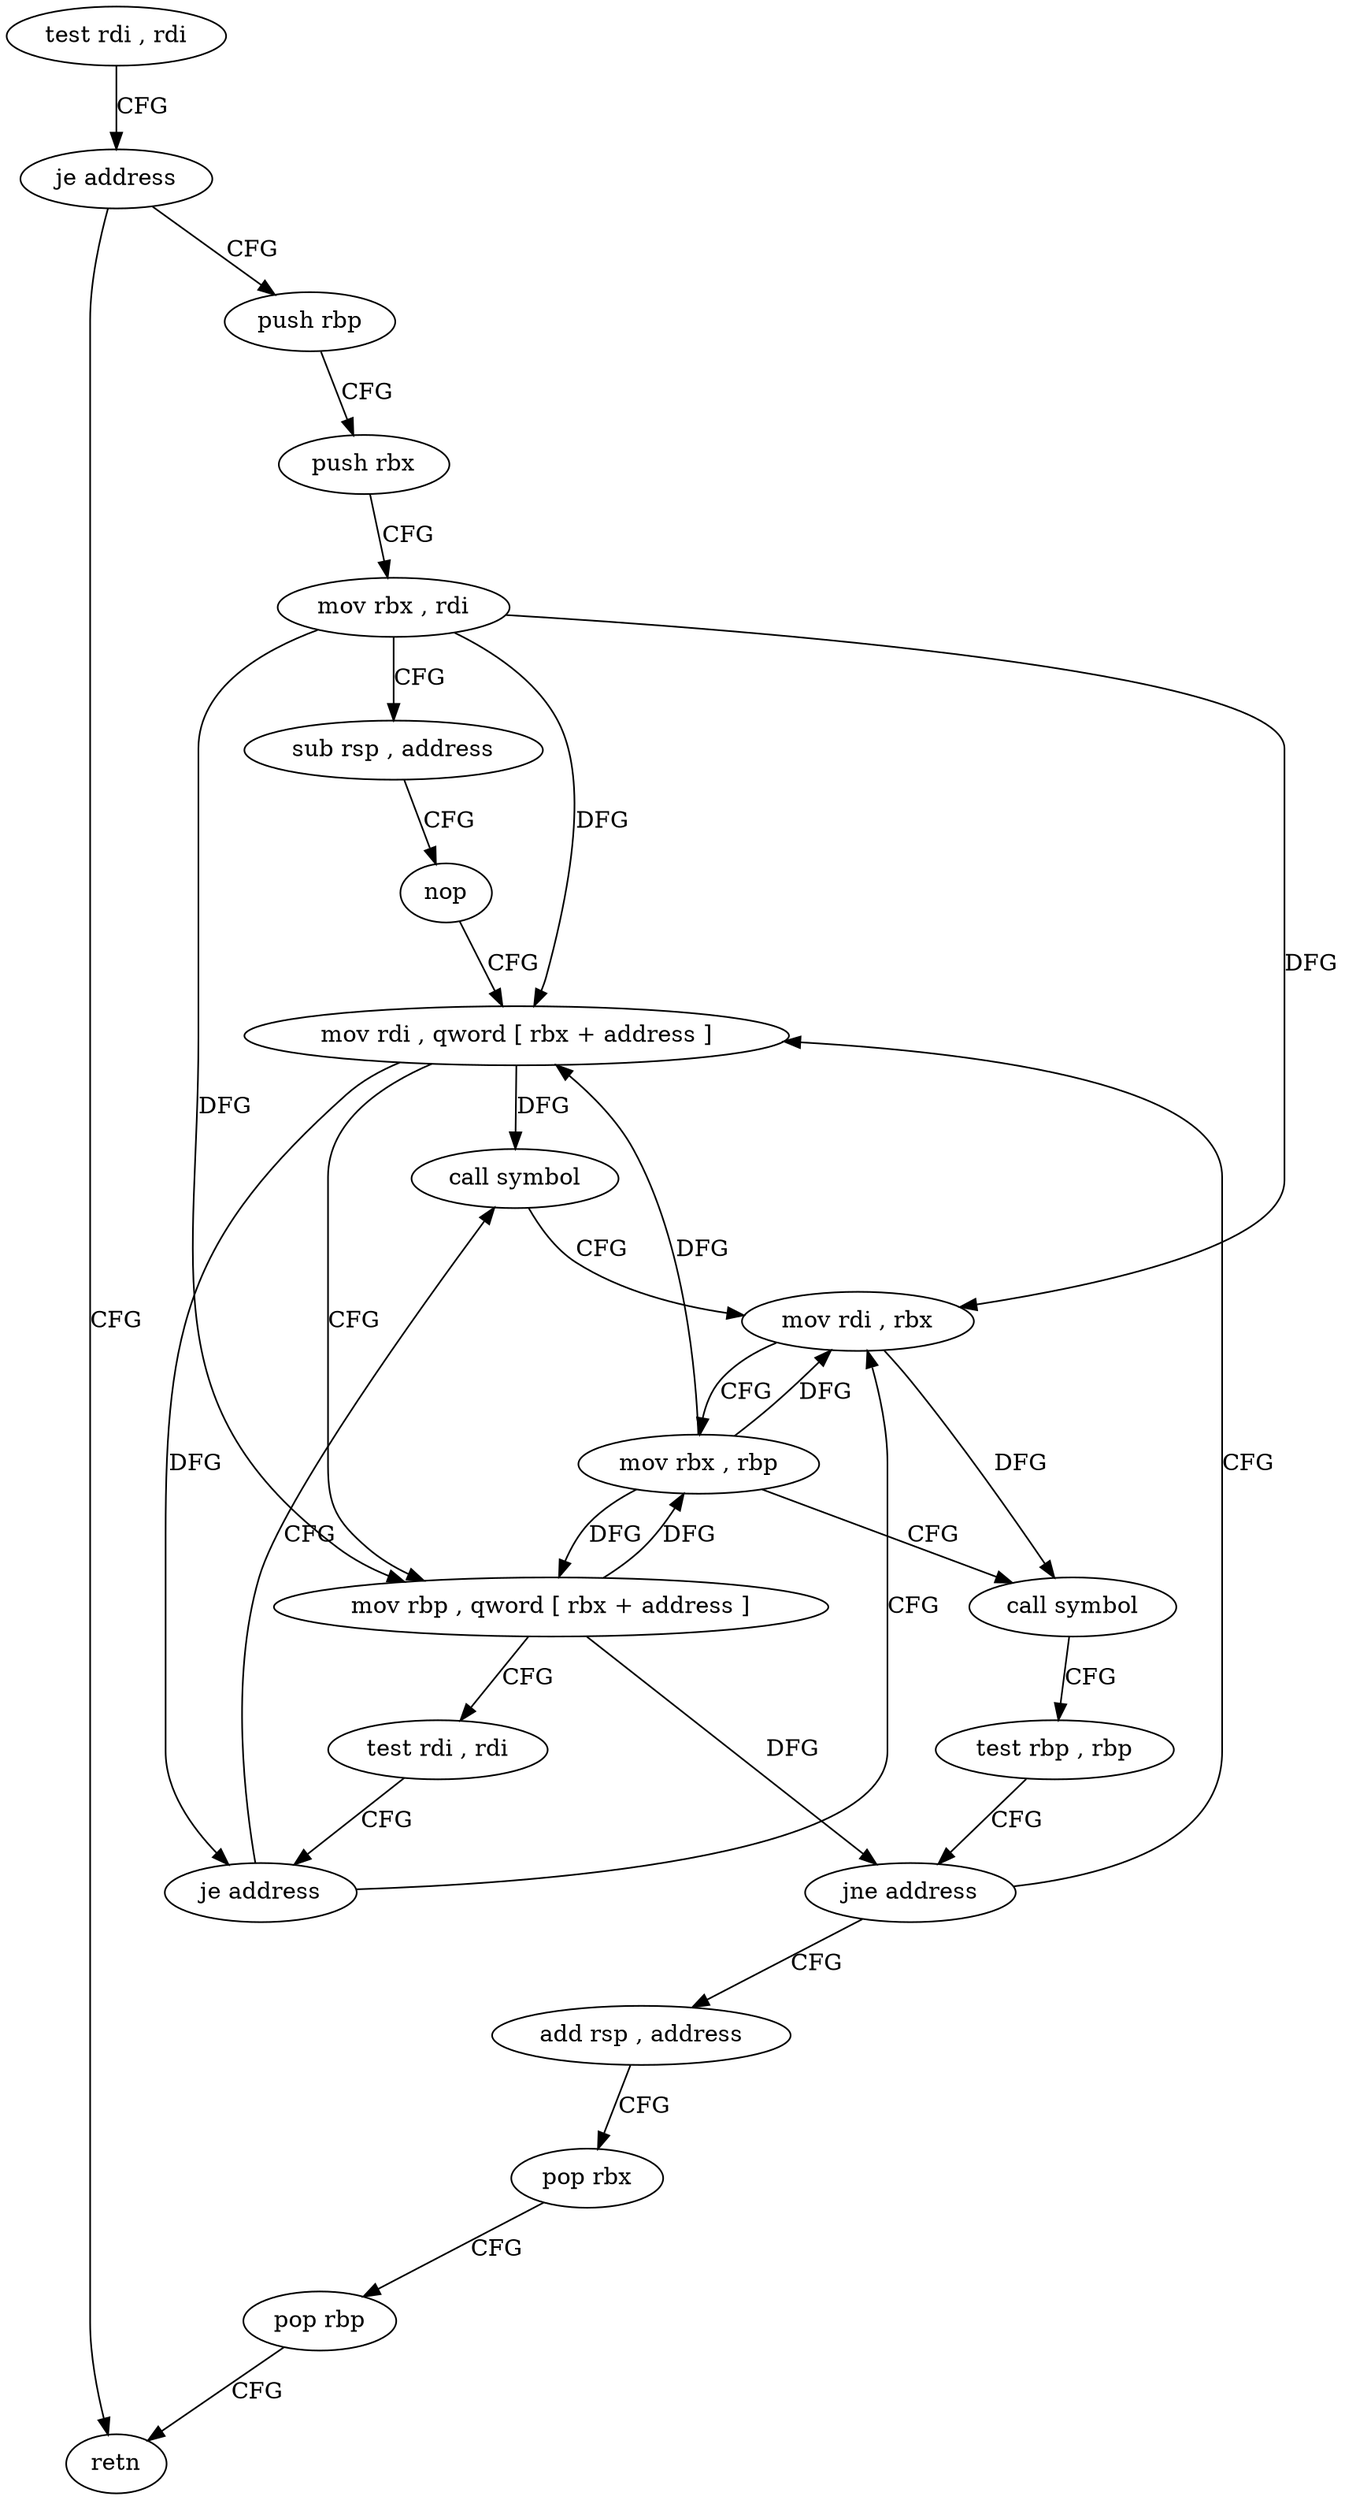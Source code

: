 digraph "func" {
"4271328" [label = "test rdi , rdi" ]
"4271331" [label = "je address" ]
"4271384" [label = "retn" ]
"4271333" [label = "push rbp" ]
"4271334" [label = "push rbx" ]
"4271335" [label = "mov rbx , rdi" ]
"4271338" [label = "sub rsp , address" ]
"4271342" [label = "nop" ]
"4271344" [label = "mov rdi , qword [ rbx + address ]" ]
"4271362" [label = "mov rdi , rbx" ]
"4271365" [label = "mov rbx , rbp" ]
"4271368" [label = "call symbol" ]
"4271373" [label = "test rbp , rbp" ]
"4271376" [label = "jne address" ]
"4271378" [label = "add rsp , address" ]
"4271357" [label = "call symbol" ]
"4271348" [label = "mov rbp , qword [ rbx + address ]" ]
"4271352" [label = "test rdi , rdi" ]
"4271355" [label = "je address" ]
"4271382" [label = "pop rbx" ]
"4271383" [label = "pop rbp" ]
"4271328" -> "4271331" [ label = "CFG" ]
"4271331" -> "4271384" [ label = "CFG" ]
"4271331" -> "4271333" [ label = "CFG" ]
"4271333" -> "4271334" [ label = "CFG" ]
"4271334" -> "4271335" [ label = "CFG" ]
"4271335" -> "4271338" [ label = "CFG" ]
"4271335" -> "4271344" [ label = "DFG" ]
"4271335" -> "4271348" [ label = "DFG" ]
"4271335" -> "4271362" [ label = "DFG" ]
"4271338" -> "4271342" [ label = "CFG" ]
"4271342" -> "4271344" [ label = "CFG" ]
"4271344" -> "4271348" [ label = "CFG" ]
"4271344" -> "4271355" [ label = "DFG" ]
"4271344" -> "4271357" [ label = "DFG" ]
"4271362" -> "4271365" [ label = "CFG" ]
"4271362" -> "4271368" [ label = "DFG" ]
"4271365" -> "4271368" [ label = "CFG" ]
"4271365" -> "4271344" [ label = "DFG" ]
"4271365" -> "4271348" [ label = "DFG" ]
"4271365" -> "4271362" [ label = "DFG" ]
"4271368" -> "4271373" [ label = "CFG" ]
"4271373" -> "4271376" [ label = "CFG" ]
"4271376" -> "4271344" [ label = "CFG" ]
"4271376" -> "4271378" [ label = "CFG" ]
"4271378" -> "4271382" [ label = "CFG" ]
"4271357" -> "4271362" [ label = "CFG" ]
"4271348" -> "4271352" [ label = "CFG" ]
"4271348" -> "4271365" [ label = "DFG" ]
"4271348" -> "4271376" [ label = "DFG" ]
"4271352" -> "4271355" [ label = "CFG" ]
"4271355" -> "4271362" [ label = "CFG" ]
"4271355" -> "4271357" [ label = "CFG" ]
"4271382" -> "4271383" [ label = "CFG" ]
"4271383" -> "4271384" [ label = "CFG" ]
}

